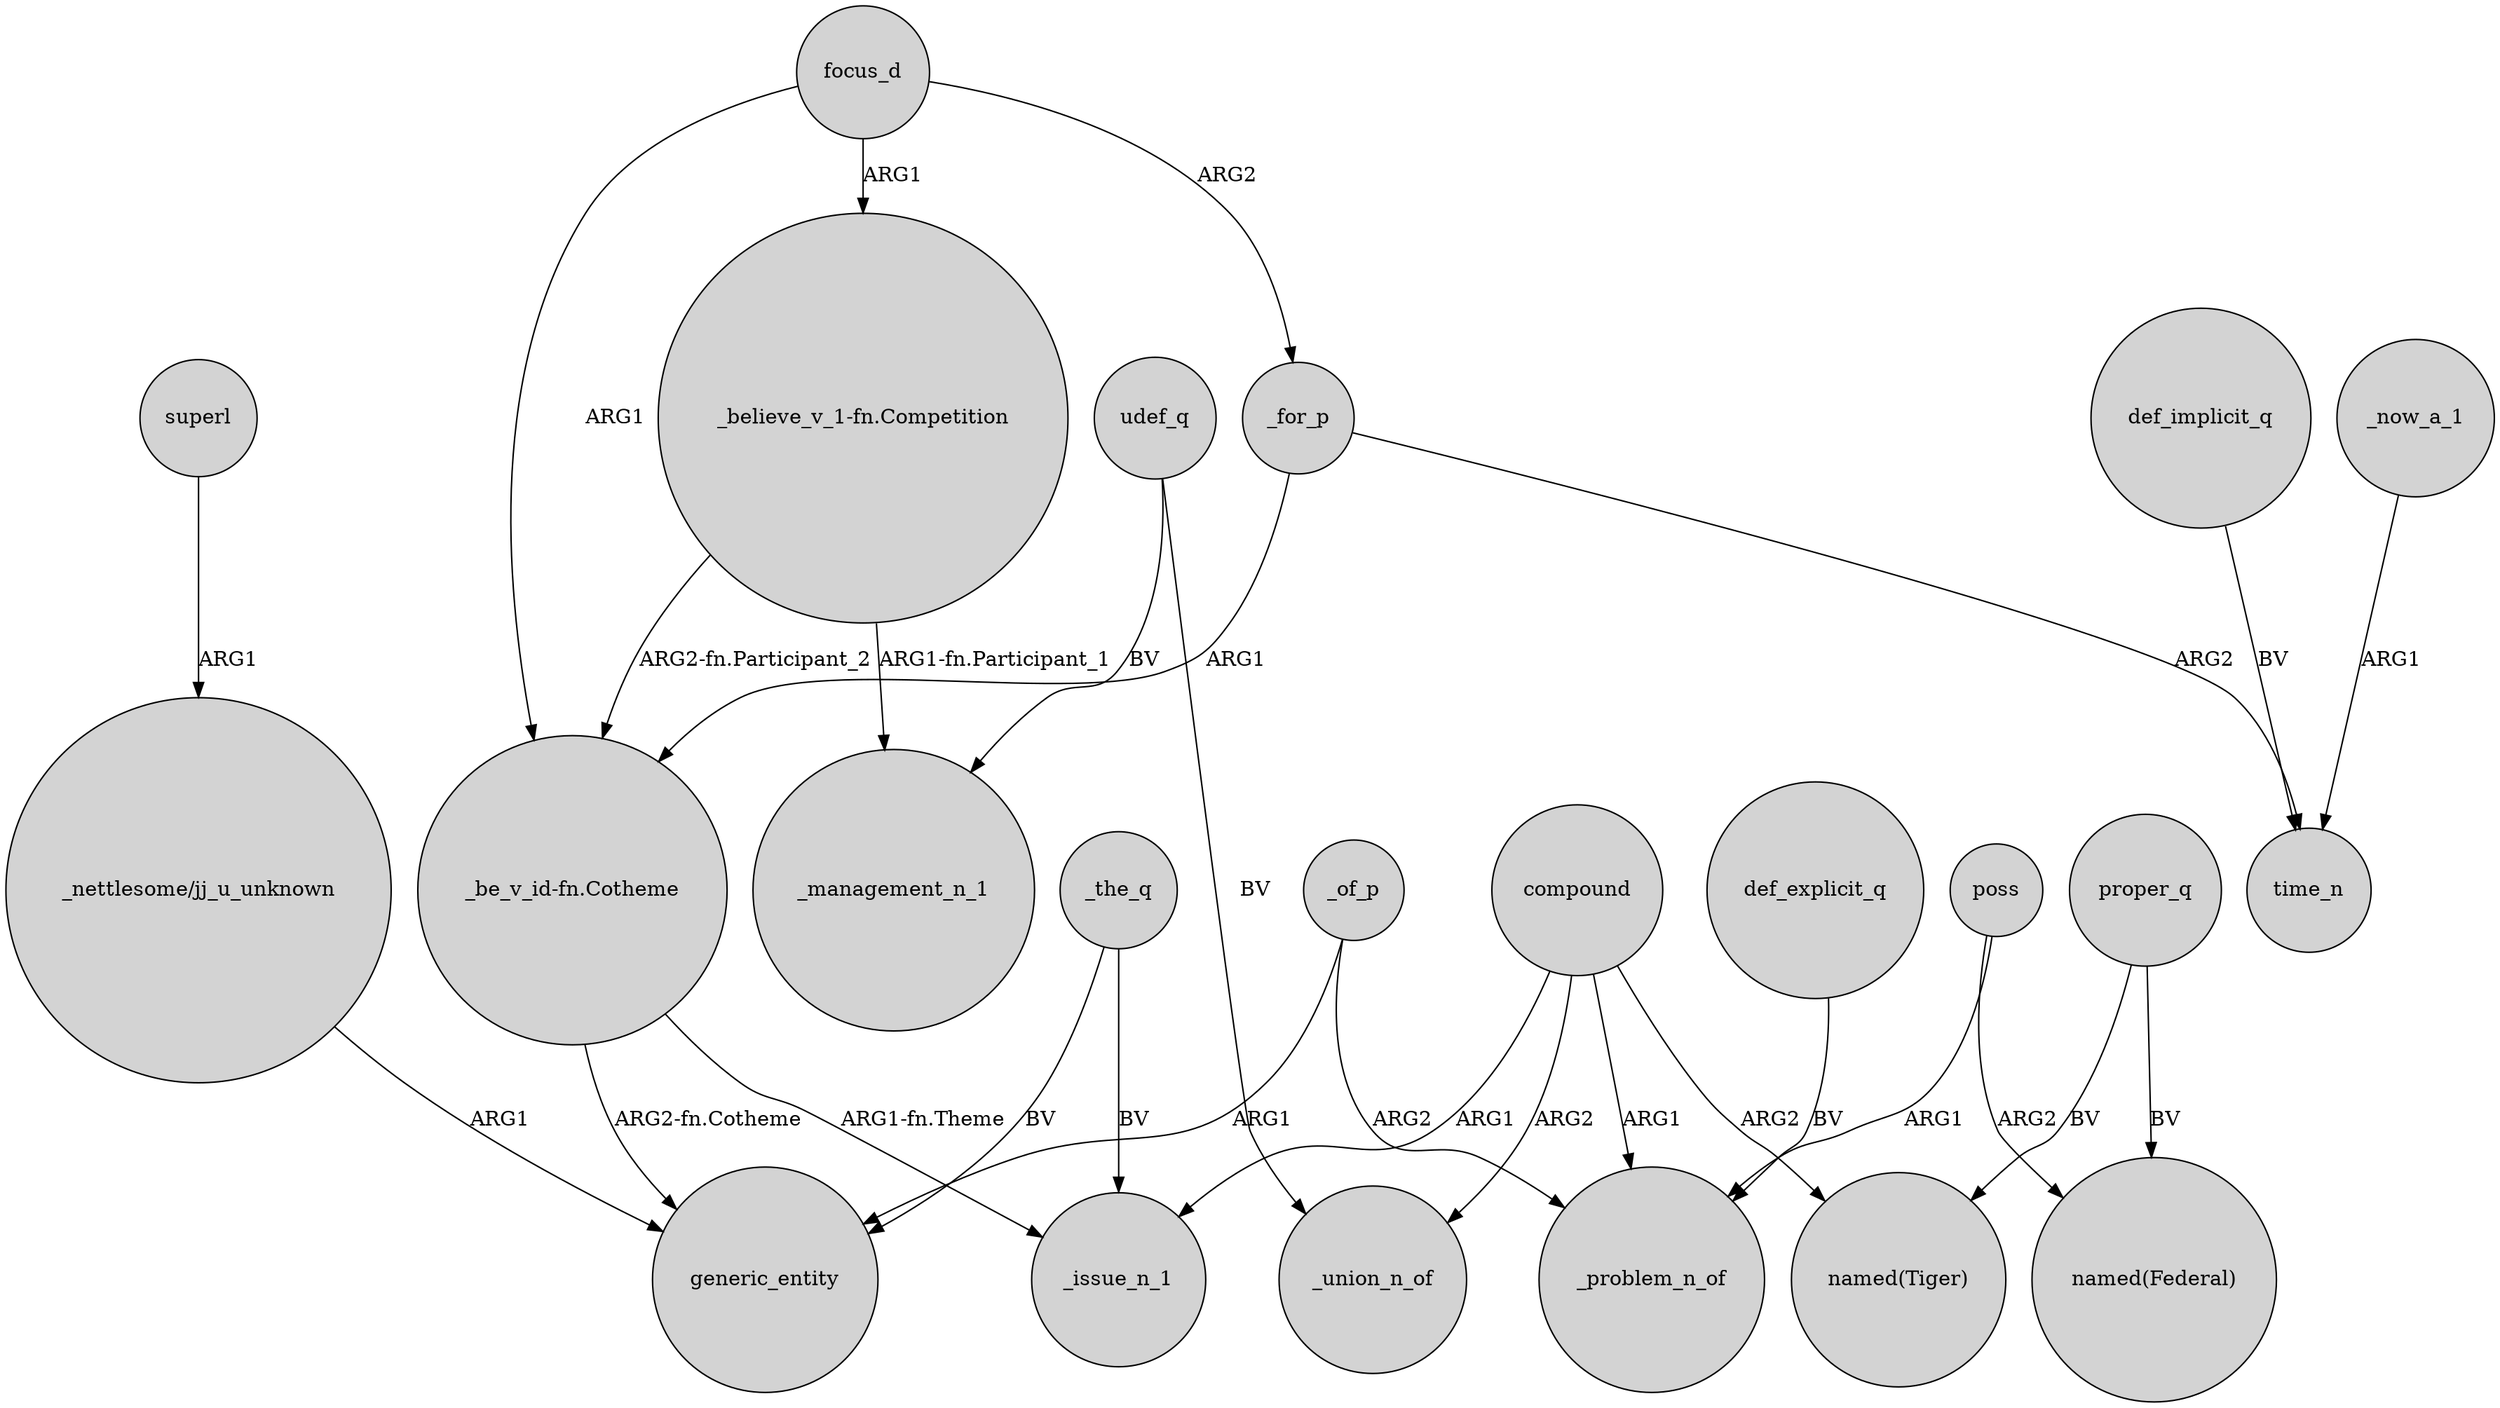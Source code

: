 digraph {
	node [shape=circle style=filled]
	compound -> _union_n_of [label=ARG2]
	_for_p -> time_n [label=ARG2]
	compound -> "named(Tiger)" [label=ARG2]
	poss -> _problem_n_of [label=ARG1]
	_of_p -> generic_entity [label=ARG1]
	compound -> _problem_n_of [label=ARG1]
	proper_q -> "named(Federal)" [label=BV]
	proper_q -> "named(Tiger)" [label=BV]
	udef_q -> _union_n_of [label=BV]
	"_believe_v_1-fn.Competition" -> "_be_v_id-fn.Cotheme" [label="ARG2-fn.Participant_2"]
	_now_a_1 -> time_n [label=ARG1]
	udef_q -> _management_n_1 [label=BV]
	"_be_v_id-fn.Cotheme" -> _issue_n_1 [label="ARG1-fn.Theme"]
	"_be_v_id-fn.Cotheme" -> generic_entity [label="ARG2-fn.Cotheme"]
	def_explicit_q -> _problem_n_of [label=BV]
	"_believe_v_1-fn.Competition" -> _management_n_1 [label="ARG1-fn.Participant_1"]
	focus_d -> "_believe_v_1-fn.Competition" [label=ARG1]
	focus_d -> "_be_v_id-fn.Cotheme" [label=ARG1]
	_the_q -> generic_entity [label=BV]
	poss -> "named(Federal)" [label=ARG2]
	"_nettlesome/jj_u_unknown" -> generic_entity [label=ARG1]
	_of_p -> _problem_n_of [label=ARG2]
	focus_d -> _for_p [label=ARG2]
	_for_p -> "_be_v_id-fn.Cotheme" [label=ARG1]
	superl -> "_nettlesome/jj_u_unknown" [label=ARG1]
	compound -> _issue_n_1 [label=ARG1]
	def_implicit_q -> time_n [label=BV]
	_the_q -> _issue_n_1 [label=BV]
}
